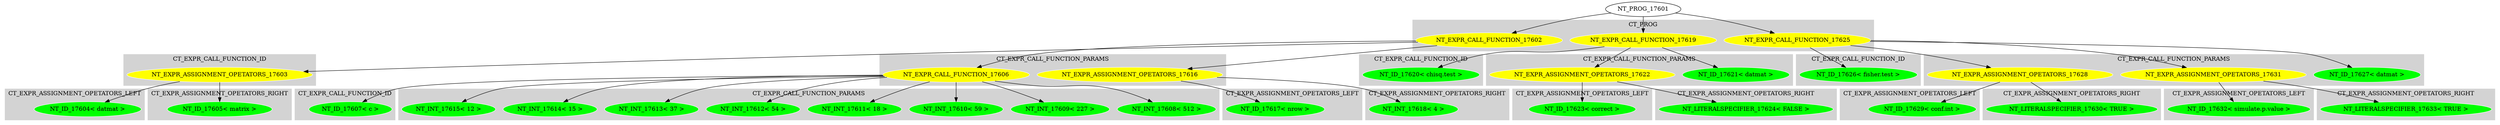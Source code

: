 digraph {

subgraph cluster0 {
 node [style=filled,color=white];
 style=filled;
 color=lightgrey;
 label = "CT_PROG";

"NT_EXPR_CALL_FUNCTION_17602"
 [fillcolor = yellow]
"NT_EXPR_CALL_FUNCTION_17619"
 [fillcolor = yellow]
"NT_EXPR_CALL_FUNCTION_17625"
 [fillcolor = yellow]
}
"NT_PROG_17601"->"NT_EXPR_CALL_FUNCTION_17602"
subgraph cluster1 {
 node [style=filled,color=white];
 style=filled;
 color=lightgrey;
 label = "CT_EXPR_CALL_FUNCTION_ID";

"NT_EXPR_ASSIGNMENT_OPETATORS_17603"
 [fillcolor = yellow]
}
subgraph cluster2 {
 node [style=filled,color=white];
 style=filled;
 color=lightgrey;
 label = "CT_EXPR_CALL_FUNCTION_PARAMS";

"NT_EXPR_CALL_FUNCTION_17606"
 [fillcolor = yellow]
"NT_EXPR_ASSIGNMENT_OPETATORS_17616"
 [fillcolor = yellow]
}
"NT_EXPR_CALL_FUNCTION_17602"->"NT_EXPR_ASSIGNMENT_OPETATORS_17603"
subgraph cluster3 {
 node [style=filled,color=white];
 style=filled;
 color=lightgrey;
 label = "CT_EXPR_ASSIGNMENT_OPETATORS_LEFT";

"NT_ID_17604< datmat >"
 [fillcolor = green]
}
subgraph cluster4 {
 node [style=filled,color=white];
 style=filled;
 color=lightgrey;
 label = "CT_EXPR_ASSIGNMENT_OPETATORS_RIGHT";

"NT_ID_17605< matrix >"
 [fillcolor = green]
}
"NT_EXPR_ASSIGNMENT_OPETATORS_17603"->"NT_ID_17604< datmat >"
"NT_EXPR_ASSIGNMENT_OPETATORS_17603"->"NT_ID_17605< matrix >"
"NT_EXPR_CALL_FUNCTION_17602"->"NT_EXPR_CALL_FUNCTION_17606"
subgraph cluster5 {
 node [style=filled,color=white];
 style=filled;
 color=lightgrey;
 label = "CT_EXPR_CALL_FUNCTION_ID";

"NT_ID_17607< c >"
 [fillcolor = green]
}
subgraph cluster6 {
 node [style=filled,color=white];
 style=filled;
 color=lightgrey;
 label = "CT_EXPR_CALL_FUNCTION_PARAMS";

"NT_INT_17608< 512 >"
 [fillcolor = green]
"NT_INT_17609< 227 >"
 [fillcolor = green]
"NT_INT_17610< 59 >"
 [fillcolor = green]
"NT_INT_17611< 18 >"
 [fillcolor = green]
"NT_INT_17612< 54 >"
 [fillcolor = green]
"NT_INT_17613< 37 >"
 [fillcolor = green]
"NT_INT_17614< 15 >"
 [fillcolor = green]
"NT_INT_17615< 12 >"
 [fillcolor = green]
}
"NT_EXPR_CALL_FUNCTION_17606"->"NT_ID_17607< c >"
"NT_EXPR_CALL_FUNCTION_17606"->"NT_INT_17608< 512 >"
"NT_EXPR_CALL_FUNCTION_17606"->"NT_INT_17609< 227 >"
"NT_EXPR_CALL_FUNCTION_17606"->"NT_INT_17610< 59 >"
"NT_EXPR_CALL_FUNCTION_17606"->"NT_INT_17611< 18 >"
"NT_EXPR_CALL_FUNCTION_17606"->"NT_INT_17612< 54 >"
"NT_EXPR_CALL_FUNCTION_17606"->"NT_INT_17613< 37 >"
"NT_EXPR_CALL_FUNCTION_17606"->"NT_INT_17614< 15 >"
"NT_EXPR_CALL_FUNCTION_17606"->"NT_INT_17615< 12 >"
"NT_EXPR_CALL_FUNCTION_17602"->"NT_EXPR_ASSIGNMENT_OPETATORS_17616"
subgraph cluster7 {
 node [style=filled,color=white];
 style=filled;
 color=lightgrey;
 label = "CT_EXPR_ASSIGNMENT_OPETATORS_LEFT";

"NT_ID_17617< nrow >"
 [fillcolor = green]
}
subgraph cluster8 {
 node [style=filled,color=white];
 style=filled;
 color=lightgrey;
 label = "CT_EXPR_ASSIGNMENT_OPETATORS_RIGHT";

"NT_INT_17618< 4 >"
 [fillcolor = green]
}
"NT_EXPR_ASSIGNMENT_OPETATORS_17616"->"NT_ID_17617< nrow >"
"NT_EXPR_ASSIGNMENT_OPETATORS_17616"->"NT_INT_17618< 4 >"
"NT_PROG_17601"->"NT_EXPR_CALL_FUNCTION_17619"
subgraph cluster9 {
 node [style=filled,color=white];
 style=filled;
 color=lightgrey;
 label = "CT_EXPR_CALL_FUNCTION_ID";

"NT_ID_17620< chisq.test >"
 [fillcolor = green]
}
subgraph cluster10 {
 node [style=filled,color=white];
 style=filled;
 color=lightgrey;
 label = "CT_EXPR_CALL_FUNCTION_PARAMS";

"NT_ID_17621< datmat >"
 [fillcolor = green]
"NT_EXPR_ASSIGNMENT_OPETATORS_17622"
 [fillcolor = yellow]
}
"NT_EXPR_CALL_FUNCTION_17619"->"NT_ID_17620< chisq.test >"
"NT_EXPR_CALL_FUNCTION_17619"->"NT_ID_17621< datmat >"
"NT_EXPR_CALL_FUNCTION_17619"->"NT_EXPR_ASSIGNMENT_OPETATORS_17622"
subgraph cluster11 {
 node [style=filled,color=white];
 style=filled;
 color=lightgrey;
 label = "CT_EXPR_ASSIGNMENT_OPETATORS_LEFT";

"NT_ID_17623< correct >"
 [fillcolor = green]
}
subgraph cluster12 {
 node [style=filled,color=white];
 style=filled;
 color=lightgrey;
 label = "CT_EXPR_ASSIGNMENT_OPETATORS_RIGHT";

"NT_LITERALSPECIFIER_17624< FALSE >"
 [fillcolor = green]
}
"NT_EXPR_ASSIGNMENT_OPETATORS_17622"->"NT_ID_17623< correct >"
"NT_EXPR_ASSIGNMENT_OPETATORS_17622"->"NT_LITERALSPECIFIER_17624< FALSE >"
"NT_PROG_17601"->"NT_EXPR_CALL_FUNCTION_17625"
subgraph cluster13 {
 node [style=filled,color=white];
 style=filled;
 color=lightgrey;
 label = "CT_EXPR_CALL_FUNCTION_ID";

"NT_ID_17626< fisher.test >"
 [fillcolor = green]
}
subgraph cluster14 {
 node [style=filled,color=white];
 style=filled;
 color=lightgrey;
 label = "CT_EXPR_CALL_FUNCTION_PARAMS";

"NT_ID_17627< datmat >"
 [fillcolor = green]
"NT_EXPR_ASSIGNMENT_OPETATORS_17628"
 [fillcolor = yellow]
"NT_EXPR_ASSIGNMENT_OPETATORS_17631"
 [fillcolor = yellow]
}
"NT_EXPR_CALL_FUNCTION_17625"->"NT_ID_17626< fisher.test >"
"NT_EXPR_CALL_FUNCTION_17625"->"NT_ID_17627< datmat >"
"NT_EXPR_CALL_FUNCTION_17625"->"NT_EXPR_ASSIGNMENT_OPETATORS_17628"
subgraph cluster15 {
 node [style=filled,color=white];
 style=filled;
 color=lightgrey;
 label = "CT_EXPR_ASSIGNMENT_OPETATORS_LEFT";

"NT_ID_17629< conf.int >"
 [fillcolor = green]
}
subgraph cluster16 {
 node [style=filled,color=white];
 style=filled;
 color=lightgrey;
 label = "CT_EXPR_ASSIGNMENT_OPETATORS_RIGHT";

"NT_LITERALSPECIFIER_17630< TRUE >"
 [fillcolor = green]
}
"NT_EXPR_ASSIGNMENT_OPETATORS_17628"->"NT_ID_17629< conf.int >"
"NT_EXPR_ASSIGNMENT_OPETATORS_17628"->"NT_LITERALSPECIFIER_17630< TRUE >"
"NT_EXPR_CALL_FUNCTION_17625"->"NT_EXPR_ASSIGNMENT_OPETATORS_17631"
subgraph cluster17 {
 node [style=filled,color=white];
 style=filled;
 color=lightgrey;
 label = "CT_EXPR_ASSIGNMENT_OPETATORS_LEFT";

"NT_ID_17632< simulate.p.value >"
 [fillcolor = green]
}
subgraph cluster18 {
 node [style=filled,color=white];
 style=filled;
 color=lightgrey;
 label = "CT_EXPR_ASSIGNMENT_OPETATORS_RIGHT";

"NT_LITERALSPECIFIER_17633< TRUE >"
 [fillcolor = green]
}
"NT_EXPR_ASSIGNMENT_OPETATORS_17631"->"NT_ID_17632< simulate.p.value >"
"NT_EXPR_ASSIGNMENT_OPETATORS_17631"->"NT_LITERALSPECIFIER_17633< TRUE >"
}
